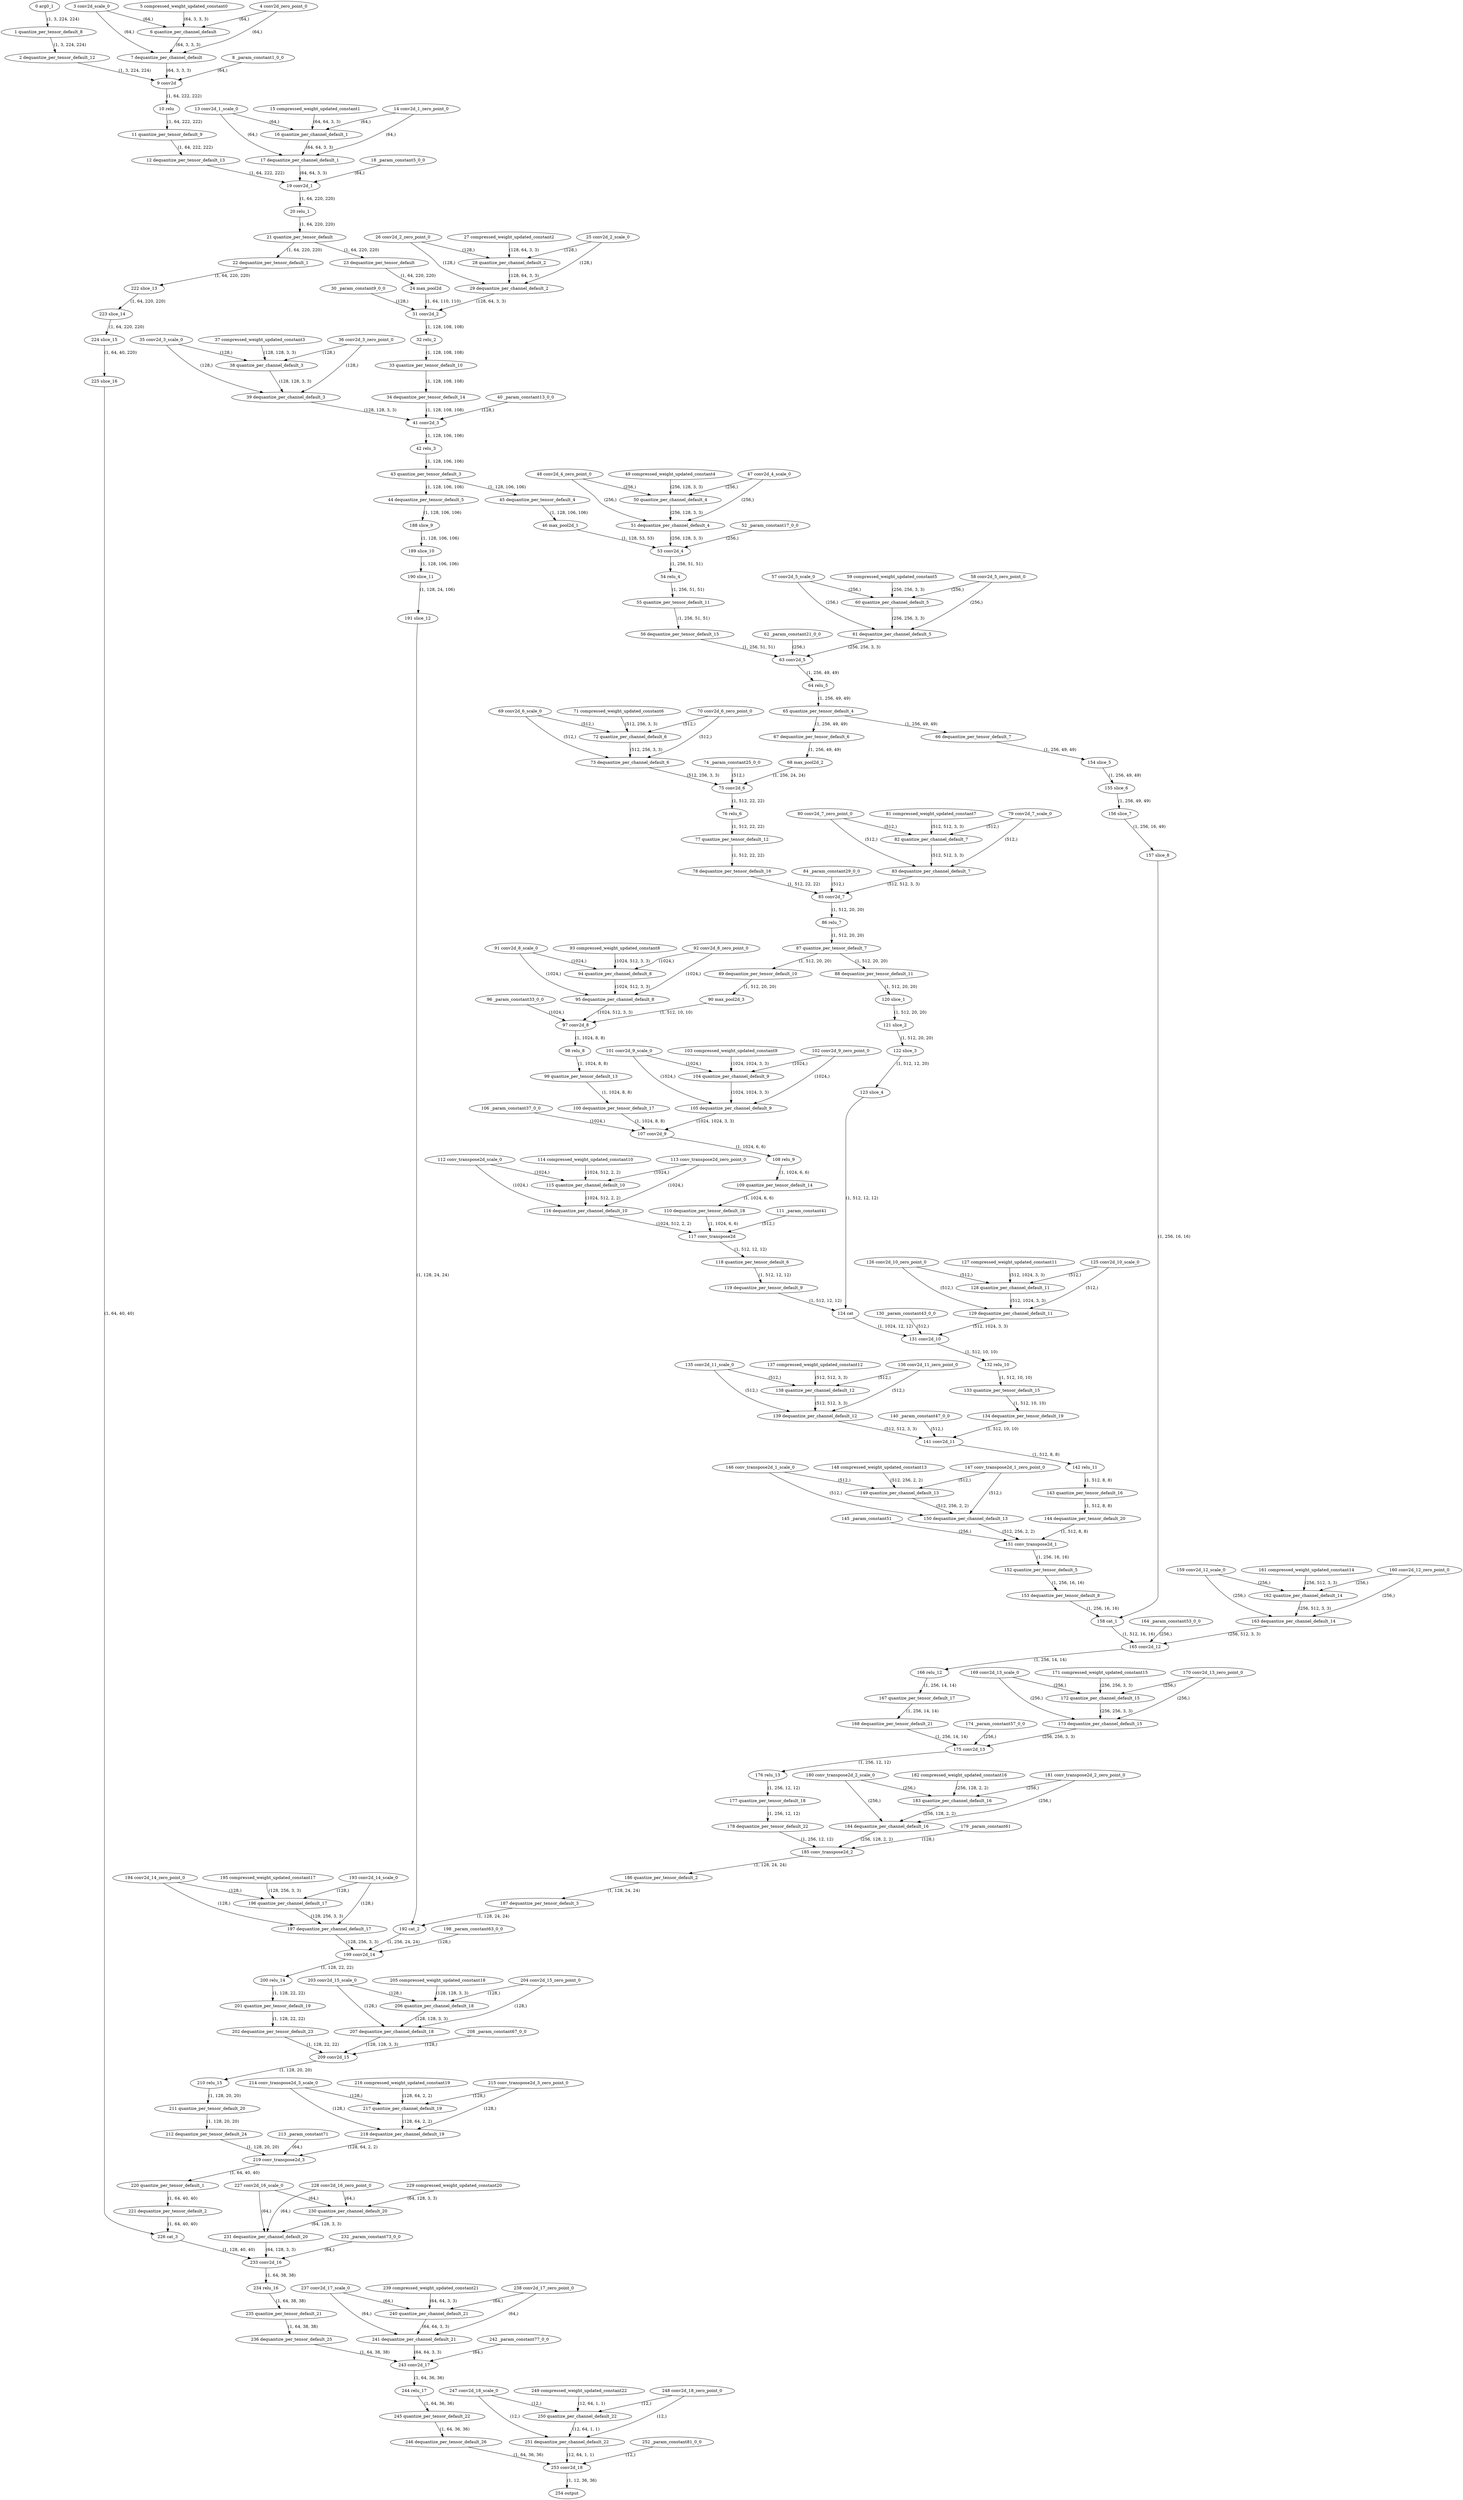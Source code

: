strict digraph  {
"0 arg0_1" [id=0, type=input];
"1 quantize_per_tensor_default_8" [id=1, type=quantize_per_tensor];
"2 dequantize_per_tensor_default_12" [id=2, type=dequantize_per_tensor];
"3 conv2d_scale_0" [id=3, type=get_attr];
"4 conv2d_zero_point_0" [id=4, type=get_attr];
"5 compressed_weight_updated_constant0" [id=5, type=get_attr];
"6 quantize_per_channel_default" [id=6, type=quantize_per_channel];
"7 dequantize_per_channel_default" [id=7, type=dequantize_per_channel];
"8 _param_constant1_0_0" [id=8, type=get_attr];
"9 conv2d" [id=9, type=conv2d];
"10 relu" [id=10, type=relu];
"11 quantize_per_tensor_default_9" [id=11, type=quantize_per_tensor];
"12 dequantize_per_tensor_default_13" [id=12, type=dequantize_per_tensor];
"13 conv2d_1_scale_0" [id=13, type=get_attr];
"14 conv2d_1_zero_point_0" [id=14, type=get_attr];
"15 compressed_weight_updated_constant1" [id=15, type=get_attr];
"16 quantize_per_channel_default_1" [id=16, type=quantize_per_channel];
"17 dequantize_per_channel_default_1" [id=17, type=dequantize_per_channel];
"18 _param_constant5_0_0" [id=18, type=get_attr];
"19 conv2d_1" [id=19, type=conv2d];
"20 relu_1" [id=20, type=relu];
"21 quantize_per_tensor_default" [id=21, type=quantize_per_tensor];
"22 dequantize_per_tensor_default_1" [id=22, type=dequantize_per_tensor];
"23 dequantize_per_tensor_default" [id=23, type=dequantize_per_tensor];
"24 max_pool2d" [id=24, type=max_pool2d];
"25 conv2d_2_scale_0" [id=25, type=get_attr];
"26 conv2d_2_zero_point_0" [id=26, type=get_attr];
"27 compressed_weight_updated_constant2" [id=27, type=get_attr];
"28 quantize_per_channel_default_2" [id=28, type=quantize_per_channel];
"29 dequantize_per_channel_default_2" [id=29, type=dequantize_per_channel];
"30 _param_constant9_0_0" [id=30, type=get_attr];
"31 conv2d_2" [id=31, type=conv2d];
"32 relu_2" [id=32, type=relu];
"33 quantize_per_tensor_default_10" [id=33, type=quantize_per_tensor];
"34 dequantize_per_tensor_default_14" [id=34, type=dequantize_per_tensor];
"35 conv2d_3_scale_0" [id=35, type=get_attr];
"36 conv2d_3_zero_point_0" [id=36, type=get_attr];
"37 compressed_weight_updated_constant3" [id=37, type=get_attr];
"38 quantize_per_channel_default_3" [id=38, type=quantize_per_channel];
"39 dequantize_per_channel_default_3" [id=39, type=dequantize_per_channel];
"40 _param_constant13_0_0" [id=40, type=get_attr];
"41 conv2d_3" [id=41, type=conv2d];
"42 relu_3" [id=42, type=relu];
"43 quantize_per_tensor_default_3" [id=43, type=quantize_per_tensor];
"44 dequantize_per_tensor_default_5" [id=44, type=dequantize_per_tensor];
"45 dequantize_per_tensor_default_4" [id=45, type=dequantize_per_tensor];
"46 max_pool2d_1" [id=46, type=max_pool2d];
"47 conv2d_4_scale_0" [id=47, type=get_attr];
"48 conv2d_4_zero_point_0" [id=48, type=get_attr];
"49 compressed_weight_updated_constant4" [id=49, type=get_attr];
"50 quantize_per_channel_default_4" [id=50, type=quantize_per_channel];
"51 dequantize_per_channel_default_4" [id=51, type=dequantize_per_channel];
"52 _param_constant17_0_0" [id=52, type=get_attr];
"53 conv2d_4" [id=53, type=conv2d];
"54 relu_4" [id=54, type=relu];
"55 quantize_per_tensor_default_11" [id=55, type=quantize_per_tensor];
"56 dequantize_per_tensor_default_15" [id=56, type=dequantize_per_tensor];
"57 conv2d_5_scale_0" [id=57, type=get_attr];
"58 conv2d_5_zero_point_0" [id=58, type=get_attr];
"59 compressed_weight_updated_constant5" [id=59, type=get_attr];
"60 quantize_per_channel_default_5" [id=60, type=quantize_per_channel];
"61 dequantize_per_channel_default_5" [id=61, type=dequantize_per_channel];
"62 _param_constant21_0_0" [id=62, type=get_attr];
"63 conv2d_5" [id=63, type=conv2d];
"64 relu_5" [id=64, type=relu];
"65 quantize_per_tensor_default_4" [id=65, type=quantize_per_tensor];
"66 dequantize_per_tensor_default_7" [id=66, type=dequantize_per_tensor];
"67 dequantize_per_tensor_default_6" [id=67, type=dequantize_per_tensor];
"68 max_pool2d_2" [id=68, type=max_pool2d];
"69 conv2d_6_scale_0" [id=69, type=get_attr];
"70 conv2d_6_zero_point_0" [id=70, type=get_attr];
"71 compressed_weight_updated_constant6" [id=71, type=get_attr];
"72 quantize_per_channel_default_6" [id=72, type=quantize_per_channel];
"73 dequantize_per_channel_default_6" [id=73, type=dequantize_per_channel];
"74 _param_constant25_0_0" [id=74, type=get_attr];
"75 conv2d_6" [id=75, type=conv2d];
"76 relu_6" [id=76, type=relu];
"77 quantize_per_tensor_default_12" [id=77, type=quantize_per_tensor];
"78 dequantize_per_tensor_default_16" [id=78, type=dequantize_per_tensor];
"79 conv2d_7_scale_0" [id=79, type=get_attr];
"80 conv2d_7_zero_point_0" [id=80, type=get_attr];
"81 compressed_weight_updated_constant7" [id=81, type=get_attr];
"82 quantize_per_channel_default_7" [id=82, type=quantize_per_channel];
"83 dequantize_per_channel_default_7" [id=83, type=dequantize_per_channel];
"84 _param_constant29_0_0" [id=84, type=get_attr];
"85 conv2d_7" [id=85, type=conv2d];
"86 relu_7" [id=86, type=relu];
"87 quantize_per_tensor_default_7" [id=87, type=quantize_per_tensor];
"88 dequantize_per_tensor_default_11" [id=88, type=dequantize_per_tensor];
"89 dequantize_per_tensor_default_10" [id=89, type=dequantize_per_tensor];
"90 max_pool2d_3" [id=90, type=max_pool2d];
"91 conv2d_8_scale_0" [id=91, type=get_attr];
"92 conv2d_8_zero_point_0" [id=92, type=get_attr];
"93 compressed_weight_updated_constant8" [id=93, type=get_attr];
"94 quantize_per_channel_default_8" [id=94, type=quantize_per_channel];
"95 dequantize_per_channel_default_8" [id=95, type=dequantize_per_channel];
"96 _param_constant33_0_0" [id=96, type=get_attr];
"97 conv2d_8" [id=97, type=conv2d];
"98 relu_8" [id=98, type=relu];
"99 quantize_per_tensor_default_13" [id=99, type=quantize_per_tensor];
"100 dequantize_per_tensor_default_17" [id=100, type=dequantize_per_tensor];
"101 conv2d_9_scale_0" [id=101, type=get_attr];
"102 conv2d_9_zero_point_0" [id=102, type=get_attr];
"103 compressed_weight_updated_constant9" [id=103, type=get_attr];
"104 quantize_per_channel_default_9" [id=104, type=quantize_per_channel];
"105 dequantize_per_channel_default_9" [id=105, type=dequantize_per_channel];
"106 _param_constant37_0_0" [id=106, type=get_attr];
"107 conv2d_9" [id=107, type=conv2d];
"108 relu_9" [id=108, type=relu];
"109 quantize_per_tensor_default_14" [id=109, type=quantize_per_tensor];
"110 dequantize_per_tensor_default_18" [id=110, type=dequantize_per_tensor];
"111 _param_constant41" [id=111, type=get_attr];
"112 conv_transpose2d_scale_0" [id=112, type=get_attr];
"113 conv_transpose2d_zero_point_0" [id=113, type=get_attr];
"114 compressed_weight_updated_constant10" [id=114, type=get_attr];
"115 quantize_per_channel_default_10" [id=115, type=quantize_per_channel];
"116 dequantize_per_channel_default_10" [id=116, type=dequantize_per_channel];
"117 conv_transpose2d" [id=117, type=conv_transpose2d];
"118 quantize_per_tensor_default_6" [id=118, type=quantize_per_tensor];
"119 dequantize_per_tensor_default_9" [id=119, type=dequantize_per_tensor];
"120 slice_1" [id=120, type=slice];
"121 slice_2" [id=121, type=slice];
"122 slice_3" [id=122, type=slice];
"123 slice_4" [id=123, type=slice];
"124 cat" [id=124, type=cat];
"125 conv2d_10_scale_0" [id=125, type=get_attr];
"126 conv2d_10_zero_point_0" [id=126, type=get_attr];
"127 compressed_weight_updated_constant11" [id=127, type=get_attr];
"128 quantize_per_channel_default_11" [id=128, type=quantize_per_channel];
"129 dequantize_per_channel_default_11" [id=129, type=dequantize_per_channel];
"130 _param_constant43_0_0" [id=130, type=get_attr];
"131 conv2d_10" [id=131, type=conv2d];
"132 relu_10" [id=132, type=relu];
"133 quantize_per_tensor_default_15" [id=133, type=quantize_per_tensor];
"134 dequantize_per_tensor_default_19" [id=134, type=dequantize_per_tensor];
"135 conv2d_11_scale_0" [id=135, type=get_attr];
"136 conv2d_11_zero_point_0" [id=136, type=get_attr];
"137 compressed_weight_updated_constant12" [id=137, type=get_attr];
"138 quantize_per_channel_default_12" [id=138, type=quantize_per_channel];
"139 dequantize_per_channel_default_12" [id=139, type=dequantize_per_channel];
"140 _param_constant47_0_0" [id=140, type=get_attr];
"141 conv2d_11" [id=141, type=conv2d];
"142 relu_11" [id=142, type=relu];
"143 quantize_per_tensor_default_16" [id=143, type=quantize_per_tensor];
"144 dequantize_per_tensor_default_20" [id=144, type=dequantize_per_tensor];
"145 _param_constant51" [id=145, type=get_attr];
"146 conv_transpose2d_1_scale_0" [id=146, type=get_attr];
"147 conv_transpose2d_1_zero_point_0" [id=147, type=get_attr];
"148 compressed_weight_updated_constant13" [id=148, type=get_attr];
"149 quantize_per_channel_default_13" [id=149, type=quantize_per_channel];
"150 dequantize_per_channel_default_13" [id=150, type=dequantize_per_channel];
"151 conv_transpose2d_1" [id=151, type=conv_transpose2d];
"152 quantize_per_tensor_default_5" [id=152, type=quantize_per_tensor];
"153 dequantize_per_tensor_default_8" [id=153, type=dequantize_per_tensor];
"154 slice_5" [id=154, type=slice];
"155 slice_6" [id=155, type=slice];
"156 slice_7" [id=156, type=slice];
"157 slice_8" [id=157, type=slice];
"158 cat_1" [id=158, type=cat];
"159 conv2d_12_scale_0" [id=159, type=get_attr];
"160 conv2d_12_zero_point_0" [id=160, type=get_attr];
"161 compressed_weight_updated_constant14" [id=161, type=get_attr];
"162 quantize_per_channel_default_14" [id=162, type=quantize_per_channel];
"163 dequantize_per_channel_default_14" [id=163, type=dequantize_per_channel];
"164 _param_constant53_0_0" [id=164, type=get_attr];
"165 conv2d_12" [id=165, type=conv2d];
"166 relu_12" [id=166, type=relu];
"167 quantize_per_tensor_default_17" [id=167, type=quantize_per_tensor];
"168 dequantize_per_tensor_default_21" [id=168, type=dequantize_per_tensor];
"169 conv2d_13_scale_0" [id=169, type=get_attr];
"170 conv2d_13_zero_point_0" [id=170, type=get_attr];
"171 compressed_weight_updated_constant15" [id=171, type=get_attr];
"172 quantize_per_channel_default_15" [id=172, type=quantize_per_channel];
"173 dequantize_per_channel_default_15" [id=173, type=dequantize_per_channel];
"174 _param_constant57_0_0" [id=174, type=get_attr];
"175 conv2d_13" [id=175, type=conv2d];
"176 relu_13" [id=176, type=relu];
"177 quantize_per_tensor_default_18" [id=177, type=quantize_per_tensor];
"178 dequantize_per_tensor_default_22" [id=178, type=dequantize_per_tensor];
"179 _param_constant61" [id=179, type=get_attr];
"180 conv_transpose2d_2_scale_0" [id=180, type=get_attr];
"181 conv_transpose2d_2_zero_point_0" [id=181, type=get_attr];
"182 compressed_weight_updated_constant16" [id=182, type=get_attr];
"183 quantize_per_channel_default_16" [id=183, type=quantize_per_channel];
"184 dequantize_per_channel_default_16" [id=184, type=dequantize_per_channel];
"185 conv_transpose2d_2" [id=185, type=conv_transpose2d];
"186 quantize_per_tensor_default_2" [id=186, type=quantize_per_tensor];
"187 dequantize_per_tensor_default_3" [id=187, type=dequantize_per_tensor];
"188 slice_9" [id=188, type=slice];
"189 slice_10" [id=189, type=slice];
"190 slice_11" [id=190, type=slice];
"191 slice_12" [id=191, type=slice];
"192 cat_2" [id=192, type=cat];
"193 conv2d_14_scale_0" [id=193, type=get_attr];
"194 conv2d_14_zero_point_0" [id=194, type=get_attr];
"195 compressed_weight_updated_constant17" [id=195, type=get_attr];
"196 quantize_per_channel_default_17" [id=196, type=quantize_per_channel];
"197 dequantize_per_channel_default_17" [id=197, type=dequantize_per_channel];
"198 _param_constant63_0_0" [id=198, type=get_attr];
"199 conv2d_14" [id=199, type=conv2d];
"200 relu_14" [id=200, type=relu];
"201 quantize_per_tensor_default_19" [id=201, type=quantize_per_tensor];
"202 dequantize_per_tensor_default_23" [id=202, type=dequantize_per_tensor];
"203 conv2d_15_scale_0" [id=203, type=get_attr];
"204 conv2d_15_zero_point_0" [id=204, type=get_attr];
"205 compressed_weight_updated_constant18" [id=205, type=get_attr];
"206 quantize_per_channel_default_18" [id=206, type=quantize_per_channel];
"207 dequantize_per_channel_default_18" [id=207, type=dequantize_per_channel];
"208 _param_constant67_0_0" [id=208, type=get_attr];
"209 conv2d_15" [id=209, type=conv2d];
"210 relu_15" [id=210, type=relu];
"211 quantize_per_tensor_default_20" [id=211, type=quantize_per_tensor];
"212 dequantize_per_tensor_default_24" [id=212, type=dequantize_per_tensor];
"213 _param_constant71" [id=213, type=get_attr];
"214 conv_transpose2d_3_scale_0" [id=214, type=get_attr];
"215 conv_transpose2d_3_zero_point_0" [id=215, type=get_attr];
"216 compressed_weight_updated_constant19" [id=216, type=get_attr];
"217 quantize_per_channel_default_19" [id=217, type=quantize_per_channel];
"218 dequantize_per_channel_default_19" [id=218, type=dequantize_per_channel];
"219 conv_transpose2d_3" [id=219, type=conv_transpose2d];
"220 quantize_per_tensor_default_1" [id=220, type=quantize_per_tensor];
"221 dequantize_per_tensor_default_2" [id=221, type=dequantize_per_tensor];
"222 slice_13" [id=222, type=slice];
"223 slice_14" [id=223, type=slice];
"224 slice_15" [id=224, type=slice];
"225 slice_16" [id=225, type=slice];
"226 cat_3" [id=226, type=cat];
"227 conv2d_16_scale_0" [id=227, type=get_attr];
"228 conv2d_16_zero_point_0" [id=228, type=get_attr];
"229 compressed_weight_updated_constant20" [id=229, type=get_attr];
"230 quantize_per_channel_default_20" [id=230, type=quantize_per_channel];
"231 dequantize_per_channel_default_20" [id=231, type=dequantize_per_channel];
"232 _param_constant73_0_0" [id=232, type=get_attr];
"233 conv2d_16" [id=233, type=conv2d];
"234 relu_16" [id=234, type=relu];
"235 quantize_per_tensor_default_21" [id=235, type=quantize_per_tensor];
"236 dequantize_per_tensor_default_25" [id=236, type=dequantize_per_tensor];
"237 conv2d_17_scale_0" [id=237, type=get_attr];
"238 conv2d_17_zero_point_0" [id=238, type=get_attr];
"239 compressed_weight_updated_constant21" [id=239, type=get_attr];
"240 quantize_per_channel_default_21" [id=240, type=quantize_per_channel];
"241 dequantize_per_channel_default_21" [id=241, type=dequantize_per_channel];
"242 _param_constant77_0_0" [id=242, type=get_attr];
"243 conv2d_17" [id=243, type=conv2d];
"244 relu_17" [id=244, type=relu];
"245 quantize_per_tensor_default_22" [id=245, type=quantize_per_tensor];
"246 dequantize_per_tensor_default_26" [id=246, type=dequantize_per_tensor];
"247 conv2d_18_scale_0" [id=247, type=get_attr];
"248 conv2d_18_zero_point_0" [id=248, type=get_attr];
"249 compressed_weight_updated_constant22" [id=249, type=get_attr];
"250 quantize_per_channel_default_22" [id=250, type=quantize_per_channel];
"251 dequantize_per_channel_default_22" [id=251, type=dequantize_per_channel];
"252 _param_constant81_0_0" [id=252, type=get_attr];
"253 conv2d_18" [id=253, type=conv2d];
"254 output" [id=254, type=output];
"0 arg0_1" -> "1 quantize_per_tensor_default_8"  [label="(1, 3, 224, 224)", style=solid];
"1 quantize_per_tensor_default_8" -> "2 dequantize_per_tensor_default_12"  [label="(1, 3, 224, 224)", style=solid];
"2 dequantize_per_tensor_default_12" -> "9 conv2d"  [label="(1, 3, 224, 224)", style=solid];
"3 conv2d_scale_0" -> "6 quantize_per_channel_default"  [label="(64,)", style=solid];
"3 conv2d_scale_0" -> "7 dequantize_per_channel_default"  [label="(64,)", style=solid];
"4 conv2d_zero_point_0" -> "6 quantize_per_channel_default"  [label="(64,)", style=solid];
"4 conv2d_zero_point_0" -> "7 dequantize_per_channel_default"  [label="(64,)", style=solid];
"5 compressed_weight_updated_constant0" -> "6 quantize_per_channel_default"  [label="(64, 3, 3, 3)", style=solid];
"6 quantize_per_channel_default" -> "7 dequantize_per_channel_default"  [label="(64, 3, 3, 3)", style=solid];
"7 dequantize_per_channel_default" -> "9 conv2d"  [label="(64, 3, 3, 3)", style=solid];
"8 _param_constant1_0_0" -> "9 conv2d"  [label="(64,)", style=solid];
"9 conv2d" -> "10 relu"  [label="(1, 64, 222, 222)", style=solid];
"10 relu" -> "11 quantize_per_tensor_default_9"  [label="(1, 64, 222, 222)", style=solid];
"11 quantize_per_tensor_default_9" -> "12 dequantize_per_tensor_default_13"  [label="(1, 64, 222, 222)", style=solid];
"12 dequantize_per_tensor_default_13" -> "19 conv2d_1"  [label="(1, 64, 222, 222)", style=solid];
"13 conv2d_1_scale_0" -> "16 quantize_per_channel_default_1"  [label="(64,)", style=solid];
"13 conv2d_1_scale_0" -> "17 dequantize_per_channel_default_1"  [label="(64,)", style=solid];
"14 conv2d_1_zero_point_0" -> "16 quantize_per_channel_default_1"  [label="(64,)", style=solid];
"14 conv2d_1_zero_point_0" -> "17 dequantize_per_channel_default_1"  [label="(64,)", style=solid];
"15 compressed_weight_updated_constant1" -> "16 quantize_per_channel_default_1"  [label="(64, 64, 3, 3)", style=solid];
"16 quantize_per_channel_default_1" -> "17 dequantize_per_channel_default_1"  [label="(64, 64, 3, 3)", style=solid];
"17 dequantize_per_channel_default_1" -> "19 conv2d_1"  [label="(64, 64, 3, 3)", style=solid];
"18 _param_constant5_0_0" -> "19 conv2d_1"  [label="(64,)", style=solid];
"19 conv2d_1" -> "20 relu_1"  [label="(1, 64, 220, 220)", style=solid];
"20 relu_1" -> "21 quantize_per_tensor_default"  [label="(1, 64, 220, 220)", style=solid];
"21 quantize_per_tensor_default" -> "23 dequantize_per_tensor_default"  [label="(1, 64, 220, 220)", style=solid];
"21 quantize_per_tensor_default" -> "22 dequantize_per_tensor_default_1"  [label="(1, 64, 220, 220)", style=solid];
"22 dequantize_per_tensor_default_1" -> "222 slice_13"  [label="(1, 64, 220, 220)", style=solid];
"23 dequantize_per_tensor_default" -> "24 max_pool2d"  [label="(1, 64, 220, 220)", style=solid];
"24 max_pool2d" -> "31 conv2d_2"  [label="(1, 64, 110, 110)", style=solid];
"25 conv2d_2_scale_0" -> "28 quantize_per_channel_default_2"  [label="(128,)", style=solid];
"25 conv2d_2_scale_0" -> "29 dequantize_per_channel_default_2"  [label="(128,)", style=solid];
"26 conv2d_2_zero_point_0" -> "28 quantize_per_channel_default_2"  [label="(128,)", style=solid];
"26 conv2d_2_zero_point_0" -> "29 dequantize_per_channel_default_2"  [label="(128,)", style=solid];
"27 compressed_weight_updated_constant2" -> "28 quantize_per_channel_default_2"  [label="(128, 64, 3, 3)", style=solid];
"28 quantize_per_channel_default_2" -> "29 dequantize_per_channel_default_2"  [label="(128, 64, 3, 3)", style=solid];
"29 dequantize_per_channel_default_2" -> "31 conv2d_2"  [label="(128, 64, 3, 3)", style=solid];
"30 _param_constant9_0_0" -> "31 conv2d_2"  [label="(128,)", style=solid];
"31 conv2d_2" -> "32 relu_2"  [label="(1, 128, 108, 108)", style=solid];
"32 relu_2" -> "33 quantize_per_tensor_default_10"  [label="(1, 128, 108, 108)", style=solid];
"33 quantize_per_tensor_default_10" -> "34 dequantize_per_tensor_default_14"  [label="(1, 128, 108, 108)", style=solid];
"34 dequantize_per_tensor_default_14" -> "41 conv2d_3"  [label="(1, 128, 108, 108)", style=solid];
"35 conv2d_3_scale_0" -> "38 quantize_per_channel_default_3"  [label="(128,)", style=solid];
"35 conv2d_3_scale_0" -> "39 dequantize_per_channel_default_3"  [label="(128,)", style=solid];
"36 conv2d_3_zero_point_0" -> "38 quantize_per_channel_default_3"  [label="(128,)", style=solid];
"36 conv2d_3_zero_point_0" -> "39 dequantize_per_channel_default_3"  [label="(128,)", style=solid];
"37 compressed_weight_updated_constant3" -> "38 quantize_per_channel_default_3"  [label="(128, 128, 3, 3)", style=solid];
"38 quantize_per_channel_default_3" -> "39 dequantize_per_channel_default_3"  [label="(128, 128, 3, 3)", style=solid];
"39 dequantize_per_channel_default_3" -> "41 conv2d_3"  [label="(128, 128, 3, 3)", style=solid];
"40 _param_constant13_0_0" -> "41 conv2d_3"  [label="(128,)", style=solid];
"41 conv2d_3" -> "42 relu_3"  [label="(1, 128, 106, 106)", style=solid];
"42 relu_3" -> "43 quantize_per_tensor_default_3"  [label="(1, 128, 106, 106)", style=solid];
"43 quantize_per_tensor_default_3" -> "45 dequantize_per_tensor_default_4"  [label="(1, 128, 106, 106)", style=solid];
"43 quantize_per_tensor_default_3" -> "44 dequantize_per_tensor_default_5"  [label="(1, 128, 106, 106)", style=solid];
"44 dequantize_per_tensor_default_5" -> "188 slice_9"  [label="(1, 128, 106, 106)", style=solid];
"45 dequantize_per_tensor_default_4" -> "46 max_pool2d_1"  [label="(1, 128, 106, 106)", style=solid];
"46 max_pool2d_1" -> "53 conv2d_4"  [label="(1, 128, 53, 53)", style=solid];
"47 conv2d_4_scale_0" -> "50 quantize_per_channel_default_4"  [label="(256,)", style=solid];
"47 conv2d_4_scale_0" -> "51 dequantize_per_channel_default_4"  [label="(256,)", style=solid];
"48 conv2d_4_zero_point_0" -> "50 quantize_per_channel_default_4"  [label="(256,)", style=solid];
"48 conv2d_4_zero_point_0" -> "51 dequantize_per_channel_default_4"  [label="(256,)", style=solid];
"49 compressed_weight_updated_constant4" -> "50 quantize_per_channel_default_4"  [label="(256, 128, 3, 3)", style=solid];
"50 quantize_per_channel_default_4" -> "51 dequantize_per_channel_default_4"  [label="(256, 128, 3, 3)", style=solid];
"51 dequantize_per_channel_default_4" -> "53 conv2d_4"  [label="(256, 128, 3, 3)", style=solid];
"52 _param_constant17_0_0" -> "53 conv2d_4"  [label="(256,)", style=solid];
"53 conv2d_4" -> "54 relu_4"  [label="(1, 256, 51, 51)", style=solid];
"54 relu_4" -> "55 quantize_per_tensor_default_11"  [label="(1, 256, 51, 51)", style=solid];
"55 quantize_per_tensor_default_11" -> "56 dequantize_per_tensor_default_15"  [label="(1, 256, 51, 51)", style=solid];
"56 dequantize_per_tensor_default_15" -> "63 conv2d_5"  [label="(1, 256, 51, 51)", style=solid];
"57 conv2d_5_scale_0" -> "60 quantize_per_channel_default_5"  [label="(256,)", style=solid];
"57 conv2d_5_scale_0" -> "61 dequantize_per_channel_default_5"  [label="(256,)", style=solid];
"58 conv2d_5_zero_point_0" -> "60 quantize_per_channel_default_5"  [label="(256,)", style=solid];
"58 conv2d_5_zero_point_0" -> "61 dequantize_per_channel_default_5"  [label="(256,)", style=solid];
"59 compressed_weight_updated_constant5" -> "60 quantize_per_channel_default_5"  [label="(256, 256, 3, 3)", style=solid];
"60 quantize_per_channel_default_5" -> "61 dequantize_per_channel_default_5"  [label="(256, 256, 3, 3)", style=solid];
"61 dequantize_per_channel_default_5" -> "63 conv2d_5"  [label="(256, 256, 3, 3)", style=solid];
"62 _param_constant21_0_0" -> "63 conv2d_5"  [label="(256,)", style=solid];
"63 conv2d_5" -> "64 relu_5"  [label="(1, 256, 49, 49)", style=solid];
"64 relu_5" -> "65 quantize_per_tensor_default_4"  [label="(1, 256, 49, 49)", style=solid];
"65 quantize_per_tensor_default_4" -> "67 dequantize_per_tensor_default_6"  [label="(1, 256, 49, 49)", style=solid];
"65 quantize_per_tensor_default_4" -> "66 dequantize_per_tensor_default_7"  [label="(1, 256, 49, 49)", style=solid];
"66 dequantize_per_tensor_default_7" -> "154 slice_5"  [label="(1, 256, 49, 49)", style=solid];
"67 dequantize_per_tensor_default_6" -> "68 max_pool2d_2"  [label="(1, 256, 49, 49)", style=solid];
"68 max_pool2d_2" -> "75 conv2d_6"  [label="(1, 256, 24, 24)", style=solid];
"69 conv2d_6_scale_0" -> "72 quantize_per_channel_default_6"  [label="(512,)", style=solid];
"69 conv2d_6_scale_0" -> "73 dequantize_per_channel_default_6"  [label="(512,)", style=solid];
"70 conv2d_6_zero_point_0" -> "72 quantize_per_channel_default_6"  [label="(512,)", style=solid];
"70 conv2d_6_zero_point_0" -> "73 dequantize_per_channel_default_6"  [label="(512,)", style=solid];
"71 compressed_weight_updated_constant6" -> "72 quantize_per_channel_default_6"  [label="(512, 256, 3, 3)", style=solid];
"72 quantize_per_channel_default_6" -> "73 dequantize_per_channel_default_6"  [label="(512, 256, 3, 3)", style=solid];
"73 dequantize_per_channel_default_6" -> "75 conv2d_6"  [label="(512, 256, 3, 3)", style=solid];
"74 _param_constant25_0_0" -> "75 conv2d_6"  [label="(512,)", style=solid];
"75 conv2d_6" -> "76 relu_6"  [label="(1, 512, 22, 22)", style=solid];
"76 relu_6" -> "77 quantize_per_tensor_default_12"  [label="(1, 512, 22, 22)", style=solid];
"77 quantize_per_tensor_default_12" -> "78 dequantize_per_tensor_default_16"  [label="(1, 512, 22, 22)", style=solid];
"78 dequantize_per_tensor_default_16" -> "85 conv2d_7"  [label="(1, 512, 22, 22)", style=solid];
"79 conv2d_7_scale_0" -> "82 quantize_per_channel_default_7"  [label="(512,)", style=solid];
"79 conv2d_7_scale_0" -> "83 dequantize_per_channel_default_7"  [label="(512,)", style=solid];
"80 conv2d_7_zero_point_0" -> "82 quantize_per_channel_default_7"  [label="(512,)", style=solid];
"80 conv2d_7_zero_point_0" -> "83 dequantize_per_channel_default_7"  [label="(512,)", style=solid];
"81 compressed_weight_updated_constant7" -> "82 quantize_per_channel_default_7"  [label="(512, 512, 3, 3)", style=solid];
"82 quantize_per_channel_default_7" -> "83 dequantize_per_channel_default_7"  [label="(512, 512, 3, 3)", style=solid];
"83 dequantize_per_channel_default_7" -> "85 conv2d_7"  [label="(512, 512, 3, 3)", style=solid];
"84 _param_constant29_0_0" -> "85 conv2d_7"  [label="(512,)", style=solid];
"85 conv2d_7" -> "86 relu_7"  [label="(1, 512, 20, 20)", style=solid];
"86 relu_7" -> "87 quantize_per_tensor_default_7"  [label="(1, 512, 20, 20)", style=solid];
"87 quantize_per_tensor_default_7" -> "89 dequantize_per_tensor_default_10"  [label="(1, 512, 20, 20)", style=solid];
"87 quantize_per_tensor_default_7" -> "88 dequantize_per_tensor_default_11"  [label="(1, 512, 20, 20)", style=solid];
"88 dequantize_per_tensor_default_11" -> "120 slice_1"  [label="(1, 512, 20, 20)", style=solid];
"89 dequantize_per_tensor_default_10" -> "90 max_pool2d_3"  [label="(1, 512, 20, 20)", style=solid];
"90 max_pool2d_3" -> "97 conv2d_8"  [label="(1, 512, 10, 10)", style=solid];
"91 conv2d_8_scale_0" -> "94 quantize_per_channel_default_8"  [label="(1024,)", style=solid];
"91 conv2d_8_scale_0" -> "95 dequantize_per_channel_default_8"  [label="(1024,)", style=solid];
"92 conv2d_8_zero_point_0" -> "94 quantize_per_channel_default_8"  [label="(1024,)", style=solid];
"92 conv2d_8_zero_point_0" -> "95 dequantize_per_channel_default_8"  [label="(1024,)", style=solid];
"93 compressed_weight_updated_constant8" -> "94 quantize_per_channel_default_8"  [label="(1024, 512, 3, 3)", style=solid];
"94 quantize_per_channel_default_8" -> "95 dequantize_per_channel_default_8"  [label="(1024, 512, 3, 3)", style=solid];
"95 dequantize_per_channel_default_8" -> "97 conv2d_8"  [label="(1024, 512, 3, 3)", style=solid];
"96 _param_constant33_0_0" -> "97 conv2d_8"  [label="(1024,)", style=solid];
"97 conv2d_8" -> "98 relu_8"  [label="(1, 1024, 8, 8)", style=solid];
"98 relu_8" -> "99 quantize_per_tensor_default_13"  [label="(1, 1024, 8, 8)", style=solid];
"99 quantize_per_tensor_default_13" -> "100 dequantize_per_tensor_default_17"  [label="(1, 1024, 8, 8)", style=solid];
"100 dequantize_per_tensor_default_17" -> "107 conv2d_9"  [label="(1, 1024, 8, 8)", style=solid];
"101 conv2d_9_scale_0" -> "104 quantize_per_channel_default_9"  [label="(1024,)", style=solid];
"101 conv2d_9_scale_0" -> "105 dequantize_per_channel_default_9"  [label="(1024,)", style=solid];
"102 conv2d_9_zero_point_0" -> "104 quantize_per_channel_default_9"  [label="(1024,)", style=solid];
"102 conv2d_9_zero_point_0" -> "105 dequantize_per_channel_default_9"  [label="(1024,)", style=solid];
"103 compressed_weight_updated_constant9" -> "104 quantize_per_channel_default_9"  [label="(1024, 1024, 3, 3)", style=solid];
"104 quantize_per_channel_default_9" -> "105 dequantize_per_channel_default_9"  [label="(1024, 1024, 3, 3)", style=solid];
"105 dequantize_per_channel_default_9" -> "107 conv2d_9"  [label="(1024, 1024, 3, 3)", style=solid];
"106 _param_constant37_0_0" -> "107 conv2d_9"  [label="(1024,)", style=solid];
"107 conv2d_9" -> "108 relu_9"  [label="(1, 1024, 6, 6)", style=solid];
"108 relu_9" -> "109 quantize_per_tensor_default_14"  [label="(1, 1024, 6, 6)", style=solid];
"109 quantize_per_tensor_default_14" -> "110 dequantize_per_tensor_default_18"  [label="(1, 1024, 6, 6)", style=solid];
"110 dequantize_per_tensor_default_18" -> "117 conv_transpose2d"  [label="(1, 1024, 6, 6)", style=solid];
"111 _param_constant41" -> "117 conv_transpose2d"  [label="(512,)", style=solid];
"112 conv_transpose2d_scale_0" -> "115 quantize_per_channel_default_10"  [label="(1024,)", style=solid];
"112 conv_transpose2d_scale_0" -> "116 dequantize_per_channel_default_10"  [label="(1024,)", style=solid];
"113 conv_transpose2d_zero_point_0" -> "115 quantize_per_channel_default_10"  [label="(1024,)", style=solid];
"113 conv_transpose2d_zero_point_0" -> "116 dequantize_per_channel_default_10"  [label="(1024,)", style=solid];
"114 compressed_weight_updated_constant10" -> "115 quantize_per_channel_default_10"  [label="(1024, 512, 2, 2)", style=solid];
"115 quantize_per_channel_default_10" -> "116 dequantize_per_channel_default_10"  [label="(1024, 512, 2, 2)", style=solid];
"116 dequantize_per_channel_default_10" -> "117 conv_transpose2d"  [label="(1024, 512, 2, 2)", style=solid];
"117 conv_transpose2d" -> "118 quantize_per_tensor_default_6"  [label="(1, 512, 12, 12)", style=solid];
"118 quantize_per_tensor_default_6" -> "119 dequantize_per_tensor_default_9"  [label="(1, 512, 12, 12)", style=solid];
"119 dequantize_per_tensor_default_9" -> "124 cat"  [label="(1, 512, 12, 12)", style=solid];
"120 slice_1" -> "121 slice_2"  [label="(1, 512, 20, 20)", style=solid];
"121 slice_2" -> "122 slice_3"  [label="(1, 512, 20, 20)", style=solid];
"122 slice_3" -> "123 slice_4"  [label="(1, 512, 12, 20)", style=solid];
"123 slice_4" -> "124 cat"  [label="(1, 512, 12, 12)", style=solid];
"124 cat" -> "131 conv2d_10"  [label="(1, 1024, 12, 12)", style=solid];
"125 conv2d_10_scale_0" -> "128 quantize_per_channel_default_11"  [label="(512,)", style=solid];
"125 conv2d_10_scale_0" -> "129 dequantize_per_channel_default_11"  [label="(512,)", style=solid];
"126 conv2d_10_zero_point_0" -> "128 quantize_per_channel_default_11"  [label="(512,)", style=solid];
"126 conv2d_10_zero_point_0" -> "129 dequantize_per_channel_default_11"  [label="(512,)", style=solid];
"127 compressed_weight_updated_constant11" -> "128 quantize_per_channel_default_11"  [label="(512, 1024, 3, 3)", style=solid];
"128 quantize_per_channel_default_11" -> "129 dequantize_per_channel_default_11"  [label="(512, 1024, 3, 3)", style=solid];
"129 dequantize_per_channel_default_11" -> "131 conv2d_10"  [label="(512, 1024, 3, 3)", style=solid];
"130 _param_constant43_0_0" -> "131 conv2d_10"  [label="(512,)", style=solid];
"131 conv2d_10" -> "132 relu_10"  [label="(1, 512, 10, 10)", style=solid];
"132 relu_10" -> "133 quantize_per_tensor_default_15"  [label="(1, 512, 10, 10)", style=solid];
"133 quantize_per_tensor_default_15" -> "134 dequantize_per_tensor_default_19"  [label="(1, 512, 10, 10)", style=solid];
"134 dequantize_per_tensor_default_19" -> "141 conv2d_11"  [label="(1, 512, 10, 10)", style=solid];
"135 conv2d_11_scale_0" -> "138 quantize_per_channel_default_12"  [label="(512,)", style=solid];
"135 conv2d_11_scale_0" -> "139 dequantize_per_channel_default_12"  [label="(512,)", style=solid];
"136 conv2d_11_zero_point_0" -> "138 quantize_per_channel_default_12"  [label="(512,)", style=solid];
"136 conv2d_11_zero_point_0" -> "139 dequantize_per_channel_default_12"  [label="(512,)", style=solid];
"137 compressed_weight_updated_constant12" -> "138 quantize_per_channel_default_12"  [label="(512, 512, 3, 3)", style=solid];
"138 quantize_per_channel_default_12" -> "139 dequantize_per_channel_default_12"  [label="(512, 512, 3, 3)", style=solid];
"139 dequantize_per_channel_default_12" -> "141 conv2d_11"  [label="(512, 512, 3, 3)", style=solid];
"140 _param_constant47_0_0" -> "141 conv2d_11"  [label="(512,)", style=solid];
"141 conv2d_11" -> "142 relu_11"  [label="(1, 512, 8, 8)", style=solid];
"142 relu_11" -> "143 quantize_per_tensor_default_16"  [label="(1, 512, 8, 8)", style=solid];
"143 quantize_per_tensor_default_16" -> "144 dequantize_per_tensor_default_20"  [label="(1, 512, 8, 8)", style=solid];
"144 dequantize_per_tensor_default_20" -> "151 conv_transpose2d_1"  [label="(1, 512, 8, 8)", style=solid];
"145 _param_constant51" -> "151 conv_transpose2d_1"  [label="(256,)", style=solid];
"146 conv_transpose2d_1_scale_0" -> "149 quantize_per_channel_default_13"  [label="(512,)", style=solid];
"146 conv_transpose2d_1_scale_0" -> "150 dequantize_per_channel_default_13"  [label="(512,)", style=solid];
"147 conv_transpose2d_1_zero_point_0" -> "149 quantize_per_channel_default_13"  [label="(512,)", style=solid];
"147 conv_transpose2d_1_zero_point_0" -> "150 dequantize_per_channel_default_13"  [label="(512,)", style=solid];
"148 compressed_weight_updated_constant13" -> "149 quantize_per_channel_default_13"  [label="(512, 256, 2, 2)", style=solid];
"149 quantize_per_channel_default_13" -> "150 dequantize_per_channel_default_13"  [label="(512, 256, 2, 2)", style=solid];
"150 dequantize_per_channel_default_13" -> "151 conv_transpose2d_1"  [label="(512, 256, 2, 2)", style=solid];
"151 conv_transpose2d_1" -> "152 quantize_per_tensor_default_5"  [label="(1, 256, 16, 16)", style=solid];
"152 quantize_per_tensor_default_5" -> "153 dequantize_per_tensor_default_8"  [label="(1, 256, 16, 16)", style=solid];
"153 dequantize_per_tensor_default_8" -> "158 cat_1"  [label="(1, 256, 16, 16)", style=solid];
"154 slice_5" -> "155 slice_6"  [label="(1, 256, 49, 49)", style=solid];
"155 slice_6" -> "156 slice_7"  [label="(1, 256, 49, 49)", style=solid];
"156 slice_7" -> "157 slice_8"  [label="(1, 256, 16, 49)", style=solid];
"157 slice_8" -> "158 cat_1"  [label="(1, 256, 16, 16)", style=solid];
"158 cat_1" -> "165 conv2d_12"  [label="(1, 512, 16, 16)", style=solid];
"159 conv2d_12_scale_0" -> "162 quantize_per_channel_default_14"  [label="(256,)", style=solid];
"159 conv2d_12_scale_0" -> "163 dequantize_per_channel_default_14"  [label="(256,)", style=solid];
"160 conv2d_12_zero_point_0" -> "162 quantize_per_channel_default_14"  [label="(256,)", style=solid];
"160 conv2d_12_zero_point_0" -> "163 dequantize_per_channel_default_14"  [label="(256,)", style=solid];
"161 compressed_weight_updated_constant14" -> "162 quantize_per_channel_default_14"  [label="(256, 512, 3, 3)", style=solid];
"162 quantize_per_channel_default_14" -> "163 dequantize_per_channel_default_14"  [label="(256, 512, 3, 3)", style=solid];
"163 dequantize_per_channel_default_14" -> "165 conv2d_12"  [label="(256, 512, 3, 3)", style=solid];
"164 _param_constant53_0_0" -> "165 conv2d_12"  [label="(256,)", style=solid];
"165 conv2d_12" -> "166 relu_12"  [label="(1, 256, 14, 14)", style=solid];
"166 relu_12" -> "167 quantize_per_tensor_default_17"  [label="(1, 256, 14, 14)", style=solid];
"167 quantize_per_tensor_default_17" -> "168 dequantize_per_tensor_default_21"  [label="(1, 256, 14, 14)", style=solid];
"168 dequantize_per_tensor_default_21" -> "175 conv2d_13"  [label="(1, 256, 14, 14)", style=solid];
"169 conv2d_13_scale_0" -> "172 quantize_per_channel_default_15"  [label="(256,)", style=solid];
"169 conv2d_13_scale_0" -> "173 dequantize_per_channel_default_15"  [label="(256,)", style=solid];
"170 conv2d_13_zero_point_0" -> "172 quantize_per_channel_default_15"  [label="(256,)", style=solid];
"170 conv2d_13_zero_point_0" -> "173 dequantize_per_channel_default_15"  [label="(256,)", style=solid];
"171 compressed_weight_updated_constant15" -> "172 quantize_per_channel_default_15"  [label="(256, 256, 3, 3)", style=solid];
"172 quantize_per_channel_default_15" -> "173 dequantize_per_channel_default_15"  [label="(256, 256, 3, 3)", style=solid];
"173 dequantize_per_channel_default_15" -> "175 conv2d_13"  [label="(256, 256, 3, 3)", style=solid];
"174 _param_constant57_0_0" -> "175 conv2d_13"  [label="(256,)", style=solid];
"175 conv2d_13" -> "176 relu_13"  [label="(1, 256, 12, 12)", style=solid];
"176 relu_13" -> "177 quantize_per_tensor_default_18"  [label="(1, 256, 12, 12)", style=solid];
"177 quantize_per_tensor_default_18" -> "178 dequantize_per_tensor_default_22"  [label="(1, 256, 12, 12)", style=solid];
"178 dequantize_per_tensor_default_22" -> "185 conv_transpose2d_2"  [label="(1, 256, 12, 12)", style=solid];
"179 _param_constant61" -> "185 conv_transpose2d_2"  [label="(128,)", style=solid];
"180 conv_transpose2d_2_scale_0" -> "183 quantize_per_channel_default_16"  [label="(256,)", style=solid];
"180 conv_transpose2d_2_scale_0" -> "184 dequantize_per_channel_default_16"  [label="(256,)", style=solid];
"181 conv_transpose2d_2_zero_point_0" -> "183 quantize_per_channel_default_16"  [label="(256,)", style=solid];
"181 conv_transpose2d_2_zero_point_0" -> "184 dequantize_per_channel_default_16"  [label="(256,)", style=solid];
"182 compressed_weight_updated_constant16" -> "183 quantize_per_channel_default_16"  [label="(256, 128, 2, 2)", style=solid];
"183 quantize_per_channel_default_16" -> "184 dequantize_per_channel_default_16"  [label="(256, 128, 2, 2)", style=solid];
"184 dequantize_per_channel_default_16" -> "185 conv_transpose2d_2"  [label="(256, 128, 2, 2)", style=solid];
"185 conv_transpose2d_2" -> "186 quantize_per_tensor_default_2"  [label="(1, 128, 24, 24)", style=solid];
"186 quantize_per_tensor_default_2" -> "187 dequantize_per_tensor_default_3"  [label="(1, 128, 24, 24)", style=solid];
"187 dequantize_per_tensor_default_3" -> "192 cat_2"  [label="(1, 128, 24, 24)", style=solid];
"188 slice_9" -> "189 slice_10"  [label="(1, 128, 106, 106)", style=solid];
"189 slice_10" -> "190 slice_11"  [label="(1, 128, 106, 106)", style=solid];
"190 slice_11" -> "191 slice_12"  [label="(1, 128, 24, 106)", style=solid];
"191 slice_12" -> "192 cat_2"  [label="(1, 128, 24, 24)", style=solid];
"192 cat_2" -> "199 conv2d_14"  [label="(1, 256, 24, 24)", style=solid];
"193 conv2d_14_scale_0" -> "196 quantize_per_channel_default_17"  [label="(128,)", style=solid];
"193 conv2d_14_scale_0" -> "197 dequantize_per_channel_default_17"  [label="(128,)", style=solid];
"194 conv2d_14_zero_point_0" -> "196 quantize_per_channel_default_17"  [label="(128,)", style=solid];
"194 conv2d_14_zero_point_0" -> "197 dequantize_per_channel_default_17"  [label="(128,)", style=solid];
"195 compressed_weight_updated_constant17" -> "196 quantize_per_channel_default_17"  [label="(128, 256, 3, 3)", style=solid];
"196 quantize_per_channel_default_17" -> "197 dequantize_per_channel_default_17"  [label="(128, 256, 3, 3)", style=solid];
"197 dequantize_per_channel_default_17" -> "199 conv2d_14"  [label="(128, 256, 3, 3)", style=solid];
"198 _param_constant63_0_0" -> "199 conv2d_14"  [label="(128,)", style=solid];
"199 conv2d_14" -> "200 relu_14"  [label="(1, 128, 22, 22)", style=solid];
"200 relu_14" -> "201 quantize_per_tensor_default_19"  [label="(1, 128, 22, 22)", style=solid];
"201 quantize_per_tensor_default_19" -> "202 dequantize_per_tensor_default_23"  [label="(1, 128, 22, 22)", style=solid];
"202 dequantize_per_tensor_default_23" -> "209 conv2d_15"  [label="(1, 128, 22, 22)", style=solid];
"203 conv2d_15_scale_0" -> "206 quantize_per_channel_default_18"  [label="(128,)", style=solid];
"203 conv2d_15_scale_0" -> "207 dequantize_per_channel_default_18"  [label="(128,)", style=solid];
"204 conv2d_15_zero_point_0" -> "206 quantize_per_channel_default_18"  [label="(128,)", style=solid];
"204 conv2d_15_zero_point_0" -> "207 dequantize_per_channel_default_18"  [label="(128,)", style=solid];
"205 compressed_weight_updated_constant18" -> "206 quantize_per_channel_default_18"  [label="(128, 128, 3, 3)", style=solid];
"206 quantize_per_channel_default_18" -> "207 dequantize_per_channel_default_18"  [label="(128, 128, 3, 3)", style=solid];
"207 dequantize_per_channel_default_18" -> "209 conv2d_15"  [label="(128, 128, 3, 3)", style=solid];
"208 _param_constant67_0_0" -> "209 conv2d_15"  [label="(128,)", style=solid];
"209 conv2d_15" -> "210 relu_15"  [label="(1, 128, 20, 20)", style=solid];
"210 relu_15" -> "211 quantize_per_tensor_default_20"  [label="(1, 128, 20, 20)", style=solid];
"211 quantize_per_tensor_default_20" -> "212 dequantize_per_tensor_default_24"  [label="(1, 128, 20, 20)", style=solid];
"212 dequantize_per_tensor_default_24" -> "219 conv_transpose2d_3"  [label="(1, 128, 20, 20)", style=solid];
"213 _param_constant71" -> "219 conv_transpose2d_3"  [label="(64,)", style=solid];
"214 conv_transpose2d_3_scale_0" -> "217 quantize_per_channel_default_19"  [label="(128,)", style=solid];
"214 conv_transpose2d_3_scale_0" -> "218 dequantize_per_channel_default_19"  [label="(128,)", style=solid];
"215 conv_transpose2d_3_zero_point_0" -> "217 quantize_per_channel_default_19"  [label="(128,)", style=solid];
"215 conv_transpose2d_3_zero_point_0" -> "218 dequantize_per_channel_default_19"  [label="(128,)", style=solid];
"216 compressed_weight_updated_constant19" -> "217 quantize_per_channel_default_19"  [label="(128, 64, 2, 2)", style=solid];
"217 quantize_per_channel_default_19" -> "218 dequantize_per_channel_default_19"  [label="(128, 64, 2, 2)", style=solid];
"218 dequantize_per_channel_default_19" -> "219 conv_transpose2d_3"  [label="(128, 64, 2, 2)", style=solid];
"219 conv_transpose2d_3" -> "220 quantize_per_tensor_default_1"  [label="(1, 64, 40, 40)", style=solid];
"220 quantize_per_tensor_default_1" -> "221 dequantize_per_tensor_default_2"  [label="(1, 64, 40, 40)", style=solid];
"221 dequantize_per_tensor_default_2" -> "226 cat_3"  [label="(1, 64, 40, 40)", style=solid];
"222 slice_13" -> "223 slice_14"  [label="(1, 64, 220, 220)", style=solid];
"223 slice_14" -> "224 slice_15"  [label="(1, 64, 220, 220)", style=solid];
"224 slice_15" -> "225 slice_16"  [label="(1, 64, 40, 220)", style=solid];
"225 slice_16" -> "226 cat_3"  [label="(1, 64, 40, 40)", style=solid];
"226 cat_3" -> "233 conv2d_16"  [label="(1, 128, 40, 40)", style=solid];
"227 conv2d_16_scale_0" -> "230 quantize_per_channel_default_20"  [label="(64,)", style=solid];
"227 conv2d_16_scale_0" -> "231 dequantize_per_channel_default_20"  [label="(64,)", style=solid];
"228 conv2d_16_zero_point_0" -> "230 quantize_per_channel_default_20"  [label="(64,)", style=solid];
"228 conv2d_16_zero_point_0" -> "231 dequantize_per_channel_default_20"  [label="(64,)", style=solid];
"229 compressed_weight_updated_constant20" -> "230 quantize_per_channel_default_20"  [label="(64, 128, 3, 3)", style=solid];
"230 quantize_per_channel_default_20" -> "231 dequantize_per_channel_default_20"  [label="(64, 128, 3, 3)", style=solid];
"231 dequantize_per_channel_default_20" -> "233 conv2d_16"  [label="(64, 128, 3, 3)", style=solid];
"232 _param_constant73_0_0" -> "233 conv2d_16"  [label="(64,)", style=solid];
"233 conv2d_16" -> "234 relu_16"  [label="(1, 64, 38, 38)", style=solid];
"234 relu_16" -> "235 quantize_per_tensor_default_21"  [label="(1, 64, 38, 38)", style=solid];
"235 quantize_per_tensor_default_21" -> "236 dequantize_per_tensor_default_25"  [label="(1, 64, 38, 38)", style=solid];
"236 dequantize_per_tensor_default_25" -> "243 conv2d_17"  [label="(1, 64, 38, 38)", style=solid];
"237 conv2d_17_scale_0" -> "240 quantize_per_channel_default_21"  [label="(64,)", style=solid];
"237 conv2d_17_scale_0" -> "241 dequantize_per_channel_default_21"  [label="(64,)", style=solid];
"238 conv2d_17_zero_point_0" -> "240 quantize_per_channel_default_21"  [label="(64,)", style=solid];
"238 conv2d_17_zero_point_0" -> "241 dequantize_per_channel_default_21"  [label="(64,)", style=solid];
"239 compressed_weight_updated_constant21" -> "240 quantize_per_channel_default_21"  [label="(64, 64, 3, 3)", style=solid];
"240 quantize_per_channel_default_21" -> "241 dequantize_per_channel_default_21"  [label="(64, 64, 3, 3)", style=solid];
"241 dequantize_per_channel_default_21" -> "243 conv2d_17"  [label="(64, 64, 3, 3)", style=solid];
"242 _param_constant77_0_0" -> "243 conv2d_17"  [label="(64,)", style=solid];
"243 conv2d_17" -> "244 relu_17"  [label="(1, 64, 36, 36)", style=solid];
"244 relu_17" -> "245 quantize_per_tensor_default_22"  [label="(1, 64, 36, 36)", style=solid];
"245 quantize_per_tensor_default_22" -> "246 dequantize_per_tensor_default_26"  [label="(1, 64, 36, 36)", style=solid];
"246 dequantize_per_tensor_default_26" -> "253 conv2d_18"  [label="(1, 64, 36, 36)", style=solid];
"247 conv2d_18_scale_0" -> "250 quantize_per_channel_default_22"  [label="(12,)", style=solid];
"247 conv2d_18_scale_0" -> "251 dequantize_per_channel_default_22"  [label="(12,)", style=solid];
"248 conv2d_18_zero_point_0" -> "250 quantize_per_channel_default_22"  [label="(12,)", style=solid];
"248 conv2d_18_zero_point_0" -> "251 dequantize_per_channel_default_22"  [label="(12,)", style=solid];
"249 compressed_weight_updated_constant22" -> "250 quantize_per_channel_default_22"  [label="(12, 64, 1, 1)", style=solid];
"250 quantize_per_channel_default_22" -> "251 dequantize_per_channel_default_22"  [label="(12, 64, 1, 1)", style=solid];
"251 dequantize_per_channel_default_22" -> "253 conv2d_18"  [label="(12, 64, 1, 1)", style=solid];
"252 _param_constant81_0_0" -> "253 conv2d_18"  [label="(12,)", style=solid];
"253 conv2d_18" -> "254 output"  [label="(1, 12, 36, 36)", style=solid];
}
